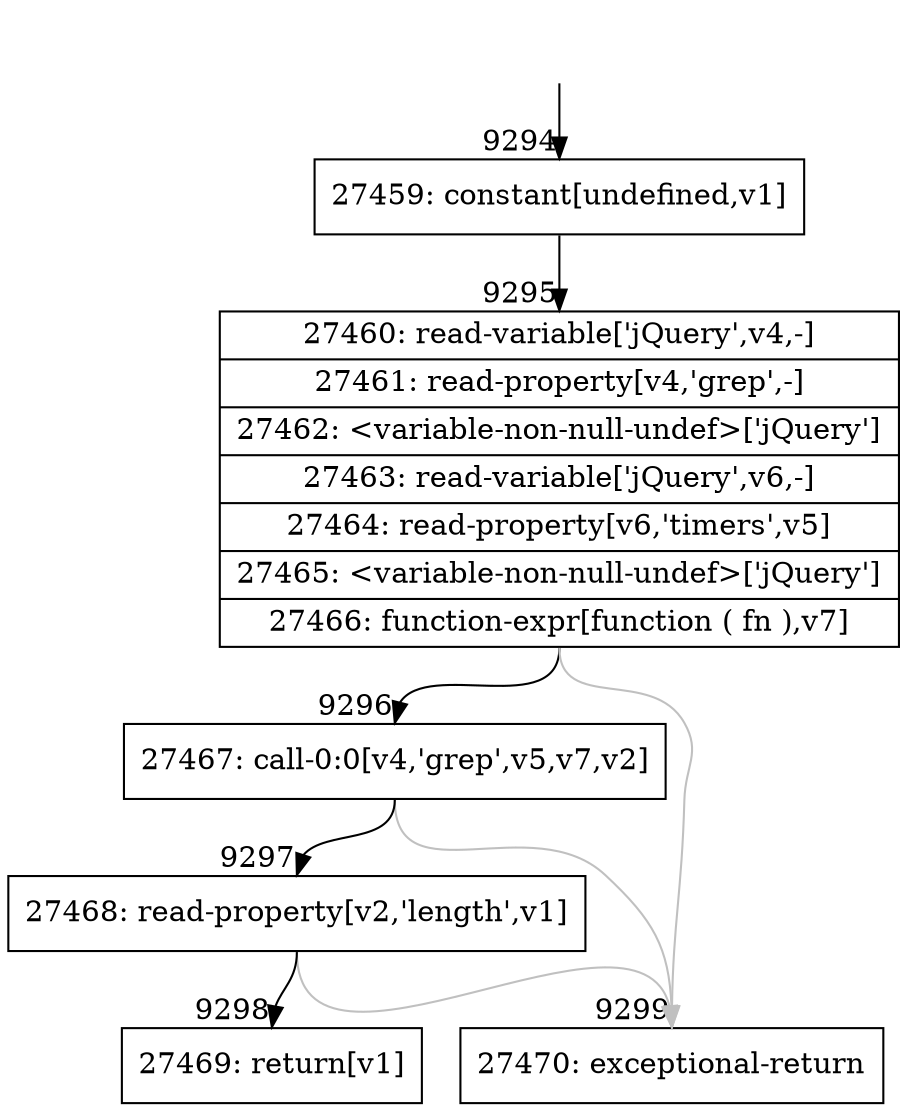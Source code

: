digraph {
rankdir="TD"
BB_entry576[shape=none,label=""];
BB_entry576 -> BB9294 [tailport=s, headport=n, headlabel="    9294"]
BB9294 [shape=record label="{27459: constant[undefined,v1]}" ] 
BB9294 -> BB9295 [tailport=s, headport=n, headlabel="      9295"]
BB9295 [shape=record label="{27460: read-variable['jQuery',v4,-]|27461: read-property[v4,'grep',-]|27462: \<variable-non-null-undef\>['jQuery']|27463: read-variable['jQuery',v6,-]|27464: read-property[v6,'timers',v5]|27465: \<variable-non-null-undef\>['jQuery']|27466: function-expr[function ( fn ),v7]}" ] 
BB9295 -> BB9296 [tailport=s, headport=n, headlabel="      9296"]
BB9295 -> BB9299 [tailport=s, headport=n, color=gray, headlabel="      9299"]
BB9296 [shape=record label="{27467: call-0:0[v4,'grep',v5,v7,v2]}" ] 
BB9296 -> BB9297 [tailport=s, headport=n, headlabel="      9297"]
BB9296 -> BB9299 [tailport=s, headport=n, color=gray]
BB9297 [shape=record label="{27468: read-property[v2,'length',v1]}" ] 
BB9297 -> BB9298 [tailport=s, headport=n, headlabel="      9298"]
BB9297 -> BB9299 [tailport=s, headport=n, color=gray]
BB9298 [shape=record label="{27469: return[v1]}" ] 
BB9299 [shape=record label="{27470: exceptional-return}" ] 
}
